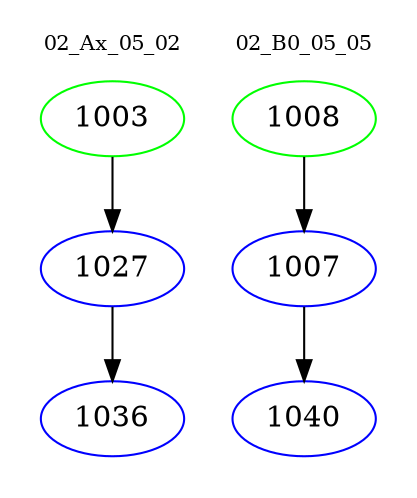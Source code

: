 digraph{
subgraph cluster_0 {
color = white
label = "02_Ax_05_02";
fontsize=10;
T0_1003 [label="1003", color="green"]
T0_1003 -> T0_1027 [color="black"]
T0_1027 [label="1027", color="blue"]
T0_1027 -> T0_1036 [color="black"]
T0_1036 [label="1036", color="blue"]
}
subgraph cluster_1 {
color = white
label = "02_B0_05_05";
fontsize=10;
T1_1008 [label="1008", color="green"]
T1_1008 -> T1_1007 [color="black"]
T1_1007 [label="1007", color="blue"]
T1_1007 -> T1_1040 [color="black"]
T1_1040 [label="1040", color="blue"]
}
}
